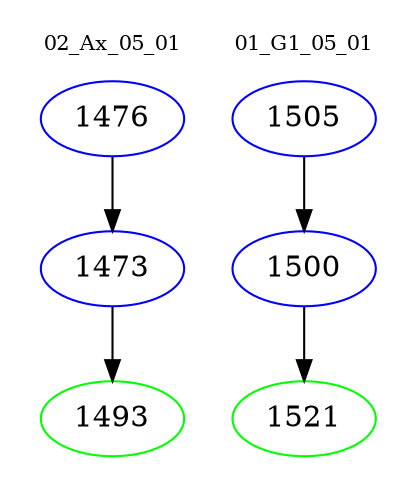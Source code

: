 digraph{
subgraph cluster_0 {
color = white
label = "02_Ax_05_01";
fontsize=10;
T0_1476 [label="1476", color="blue"]
T0_1476 -> T0_1473 [color="black"]
T0_1473 [label="1473", color="blue"]
T0_1473 -> T0_1493 [color="black"]
T0_1493 [label="1493", color="green"]
}
subgraph cluster_1 {
color = white
label = "01_G1_05_01";
fontsize=10;
T1_1505 [label="1505", color="blue"]
T1_1505 -> T1_1500 [color="black"]
T1_1500 [label="1500", color="blue"]
T1_1500 -> T1_1521 [color="black"]
T1_1521 [label="1521", color="green"]
}
}
